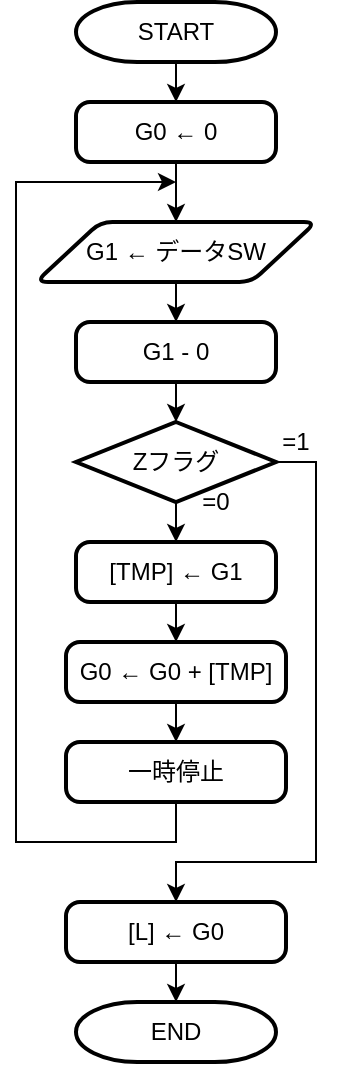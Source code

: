 <mxfile version="14.1.8" type="device"><diagram id="C5RBs43oDa-KdzZeNtuy" name="Page-1"><mxGraphModel dx="517" dy="633" grid="1" gridSize="10" guides="1" tooltips="1" connect="1" arrows="1" fold="1" page="1" pageScale="1" pageWidth="827" pageHeight="1169" math="0" shadow="0"><root><mxCell id="WIyWlLk6GJQsqaUBKTNV-0"/><mxCell id="WIyWlLk6GJQsqaUBKTNV-1" parent="WIyWlLk6GJQsqaUBKTNV-0"/><mxCell id="BvUQYlB5IQSUQrhlXHBE-12" style="edgeStyle=orthogonalEdgeStyle;rounded=0;orthogonalLoop=1;jettySize=auto;html=1;exitX=0.5;exitY=1;exitDx=0;exitDy=0;exitPerimeter=0;entryX=0.5;entryY=0;entryDx=0;entryDy=0;" edge="1" parent="WIyWlLk6GJQsqaUBKTNV-1" source="BvUQYlB5IQSUQrhlXHBE-0" target="BvUQYlB5IQSUQrhlXHBE-1"><mxGeometry relative="1" as="geometry"/></mxCell><mxCell id="BvUQYlB5IQSUQrhlXHBE-0" value="START" style="strokeWidth=2;html=1;shape=mxgraph.flowchart.terminator;whiteSpace=wrap;" vertex="1" parent="WIyWlLk6GJQsqaUBKTNV-1"><mxGeometry x="190" y="40" width="100" height="30" as="geometry"/></mxCell><mxCell id="BvUQYlB5IQSUQrhlXHBE-13" style="edgeStyle=orthogonalEdgeStyle;rounded=0;orthogonalLoop=1;jettySize=auto;html=1;exitX=0.5;exitY=1;exitDx=0;exitDy=0;entryX=0.5;entryY=0;entryDx=0;entryDy=0;" edge="1" parent="WIyWlLk6GJQsqaUBKTNV-1" source="BvUQYlB5IQSUQrhlXHBE-1" target="BvUQYlB5IQSUQrhlXHBE-4"><mxGeometry relative="1" as="geometry"/></mxCell><mxCell id="BvUQYlB5IQSUQrhlXHBE-1" value="G0 ← 0" style="rounded=1;whiteSpace=wrap;html=1;absoluteArcSize=1;arcSize=14;strokeWidth=2;" vertex="1" parent="WIyWlLk6GJQsqaUBKTNV-1"><mxGeometry x="190" y="90" width="100" height="30" as="geometry"/></mxCell><mxCell id="BvUQYlB5IQSUQrhlXHBE-15" style="edgeStyle=orthogonalEdgeStyle;rounded=0;orthogonalLoop=1;jettySize=auto;html=1;exitX=0.5;exitY=1;exitDx=0;exitDy=0;entryX=0.5;entryY=0;entryDx=0;entryDy=0;entryPerimeter=0;" edge="1" parent="WIyWlLk6GJQsqaUBKTNV-1" source="BvUQYlB5IQSUQrhlXHBE-3" target="BvUQYlB5IQSUQrhlXHBE-5"><mxGeometry relative="1" as="geometry"/></mxCell><mxCell id="BvUQYlB5IQSUQrhlXHBE-3" value="G1 - 0" style="rounded=1;whiteSpace=wrap;html=1;absoluteArcSize=1;arcSize=14;strokeWidth=2;" vertex="1" parent="WIyWlLk6GJQsqaUBKTNV-1"><mxGeometry x="190" y="200" width="100" height="30" as="geometry"/></mxCell><mxCell id="BvUQYlB5IQSUQrhlXHBE-14" style="edgeStyle=orthogonalEdgeStyle;rounded=0;orthogonalLoop=1;jettySize=auto;html=1;exitX=0.5;exitY=1;exitDx=0;exitDy=0;entryX=0.5;entryY=0;entryDx=0;entryDy=0;" edge="1" parent="WIyWlLk6GJQsqaUBKTNV-1" source="BvUQYlB5IQSUQrhlXHBE-4" target="BvUQYlB5IQSUQrhlXHBE-3"><mxGeometry relative="1" as="geometry"/></mxCell><mxCell id="BvUQYlB5IQSUQrhlXHBE-4" value="G1 ← データSW" style="shape=parallelogram;html=1;strokeWidth=2;perimeter=parallelogramPerimeter;whiteSpace=wrap;rounded=1;arcSize=12;size=0.23;" vertex="1" parent="WIyWlLk6GJQsqaUBKTNV-1"><mxGeometry x="170" y="150" width="140" height="30" as="geometry"/></mxCell><mxCell id="BvUQYlB5IQSUQrhlXHBE-16" style="edgeStyle=orthogonalEdgeStyle;rounded=0;orthogonalLoop=1;jettySize=auto;html=1;exitX=0.5;exitY=1;exitDx=0;exitDy=0;exitPerimeter=0;entryX=0.5;entryY=0;entryDx=0;entryDy=0;" edge="1" parent="WIyWlLk6GJQsqaUBKTNV-1" source="BvUQYlB5IQSUQrhlXHBE-5" target="BvUQYlB5IQSUQrhlXHBE-6"><mxGeometry relative="1" as="geometry"/></mxCell><mxCell id="BvUQYlB5IQSUQrhlXHBE-21" style="edgeStyle=orthogonalEdgeStyle;rounded=0;orthogonalLoop=1;jettySize=auto;html=1;exitX=1;exitY=0.5;exitDx=0;exitDy=0;exitPerimeter=0;entryX=0.5;entryY=0;entryDx=0;entryDy=0;" edge="1" parent="WIyWlLk6GJQsqaUBKTNV-1" source="BvUQYlB5IQSUQrhlXHBE-5" target="BvUQYlB5IQSUQrhlXHBE-10"><mxGeometry relative="1" as="geometry"><Array as="points"><mxPoint x="310" y="270"/><mxPoint x="310" y="470"/><mxPoint x="240" y="470"/></Array></mxGeometry></mxCell><mxCell id="BvUQYlB5IQSUQrhlXHBE-5" value="Zフラグ" style="strokeWidth=2;html=1;shape=mxgraph.flowchart.decision;whiteSpace=wrap;" vertex="1" parent="WIyWlLk6GJQsqaUBKTNV-1"><mxGeometry x="190" y="250" width="100" height="40" as="geometry"/></mxCell><mxCell id="BvUQYlB5IQSUQrhlXHBE-17" style="edgeStyle=orthogonalEdgeStyle;rounded=0;orthogonalLoop=1;jettySize=auto;html=1;exitX=0.5;exitY=1;exitDx=0;exitDy=0;entryX=0.5;entryY=0;entryDx=0;entryDy=0;" edge="1" parent="WIyWlLk6GJQsqaUBKTNV-1" source="BvUQYlB5IQSUQrhlXHBE-6" target="BvUQYlB5IQSUQrhlXHBE-7"><mxGeometry relative="1" as="geometry"/></mxCell><mxCell id="BvUQYlB5IQSUQrhlXHBE-6" value="[TMP] ← G1" style="rounded=1;whiteSpace=wrap;html=1;absoluteArcSize=1;arcSize=14;strokeWidth=2;" vertex="1" parent="WIyWlLk6GJQsqaUBKTNV-1"><mxGeometry x="190" y="310" width="100" height="30" as="geometry"/></mxCell><mxCell id="BvUQYlB5IQSUQrhlXHBE-18" style="edgeStyle=orthogonalEdgeStyle;rounded=0;orthogonalLoop=1;jettySize=auto;html=1;exitX=0.5;exitY=1;exitDx=0;exitDy=0;entryX=0.5;entryY=0;entryDx=0;entryDy=0;" edge="1" parent="WIyWlLk6GJQsqaUBKTNV-1" source="BvUQYlB5IQSUQrhlXHBE-7" target="BvUQYlB5IQSUQrhlXHBE-9"><mxGeometry relative="1" as="geometry"/></mxCell><mxCell id="BvUQYlB5IQSUQrhlXHBE-7" value="G0 ← G0 + [TMP]" style="rounded=1;whiteSpace=wrap;html=1;absoluteArcSize=1;arcSize=14;strokeWidth=2;" vertex="1" parent="WIyWlLk6GJQsqaUBKTNV-1"><mxGeometry x="185" y="360" width="110" height="30" as="geometry"/></mxCell><mxCell id="BvUQYlB5IQSUQrhlXHBE-20" style="edgeStyle=orthogonalEdgeStyle;rounded=0;orthogonalLoop=1;jettySize=auto;html=1;exitX=0.5;exitY=1;exitDx=0;exitDy=0;" edge="1" parent="WIyWlLk6GJQsqaUBKTNV-1" source="BvUQYlB5IQSUQrhlXHBE-9"><mxGeometry relative="1" as="geometry"><mxPoint x="240" y="130" as="targetPoint"/><Array as="points"><mxPoint x="240" y="460"/><mxPoint x="160" y="460"/><mxPoint x="160" y="130"/></Array></mxGeometry></mxCell><mxCell id="BvUQYlB5IQSUQrhlXHBE-9" value="一時停止" style="rounded=1;whiteSpace=wrap;html=1;absoluteArcSize=1;arcSize=14;strokeWidth=2;" vertex="1" parent="WIyWlLk6GJQsqaUBKTNV-1"><mxGeometry x="185" y="410" width="110" height="30" as="geometry"/></mxCell><mxCell id="BvUQYlB5IQSUQrhlXHBE-22" style="edgeStyle=orthogonalEdgeStyle;rounded=0;orthogonalLoop=1;jettySize=auto;html=1;exitX=0.5;exitY=1;exitDx=0;exitDy=0;entryX=0.5;entryY=0;entryDx=0;entryDy=0;entryPerimeter=0;" edge="1" parent="WIyWlLk6GJQsqaUBKTNV-1" source="BvUQYlB5IQSUQrhlXHBE-10" target="BvUQYlB5IQSUQrhlXHBE-11"><mxGeometry relative="1" as="geometry"/></mxCell><mxCell id="BvUQYlB5IQSUQrhlXHBE-10" value="[L] ← G0" style="rounded=1;whiteSpace=wrap;html=1;absoluteArcSize=1;arcSize=14;strokeWidth=2;" vertex="1" parent="WIyWlLk6GJQsqaUBKTNV-1"><mxGeometry x="185" y="490" width="110" height="30" as="geometry"/></mxCell><mxCell id="BvUQYlB5IQSUQrhlXHBE-11" value="END" style="strokeWidth=2;html=1;shape=mxgraph.flowchart.terminator;whiteSpace=wrap;" vertex="1" parent="WIyWlLk6GJQsqaUBKTNV-1"><mxGeometry x="190" y="540" width="100" height="30" as="geometry"/></mxCell><mxCell id="BvUQYlB5IQSUQrhlXHBE-23" value="=1" style="text;html=1;strokeColor=none;fillColor=none;align=center;verticalAlign=middle;whiteSpace=wrap;rounded=0;" vertex="1" parent="WIyWlLk6GJQsqaUBKTNV-1"><mxGeometry x="280" y="250" width="40" height="20" as="geometry"/></mxCell><mxCell id="BvUQYlB5IQSUQrhlXHBE-24" value="=0" style="text;html=1;strokeColor=none;fillColor=none;align=center;verticalAlign=middle;whiteSpace=wrap;rounded=0;" vertex="1" parent="WIyWlLk6GJQsqaUBKTNV-1"><mxGeometry x="240" y="280" width="40" height="20" as="geometry"/></mxCell></root></mxGraphModel></diagram></mxfile>